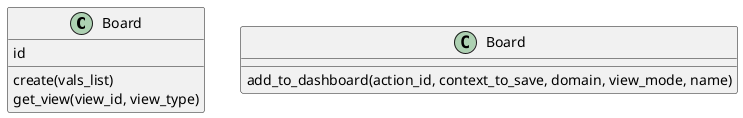 @startuml classes_board
set namespaceSeparator none
class "Board" as odoo_src.odoo.addons.board.models.board.Board {
  id
  create(vals_list)
  get_view(view_id, view_type)
}
class "Board" as odoo_src.odoo.addons.board.controllers.main.Board {
  add_to_dashboard(action_id, context_to_save, domain, view_mode, name)
}
@enduml
